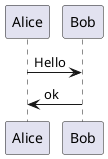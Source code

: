 @startuml
'!define cur_path F:\platform\action\OSIDocker\open-micro-service-demo\src\main\resources\umls\study
'!include cur_path\ReadMe.md
!define send(a,b,c) a->b : c
send(Alice, Bob, Hello)
send(Bob, Alice, ok)
'!define work(a,b,c,d,e,f) a->b->c->d->e : f
'work(1,2,3,4,5,6)
'work(1,2,3,4,5,6)
@enduml